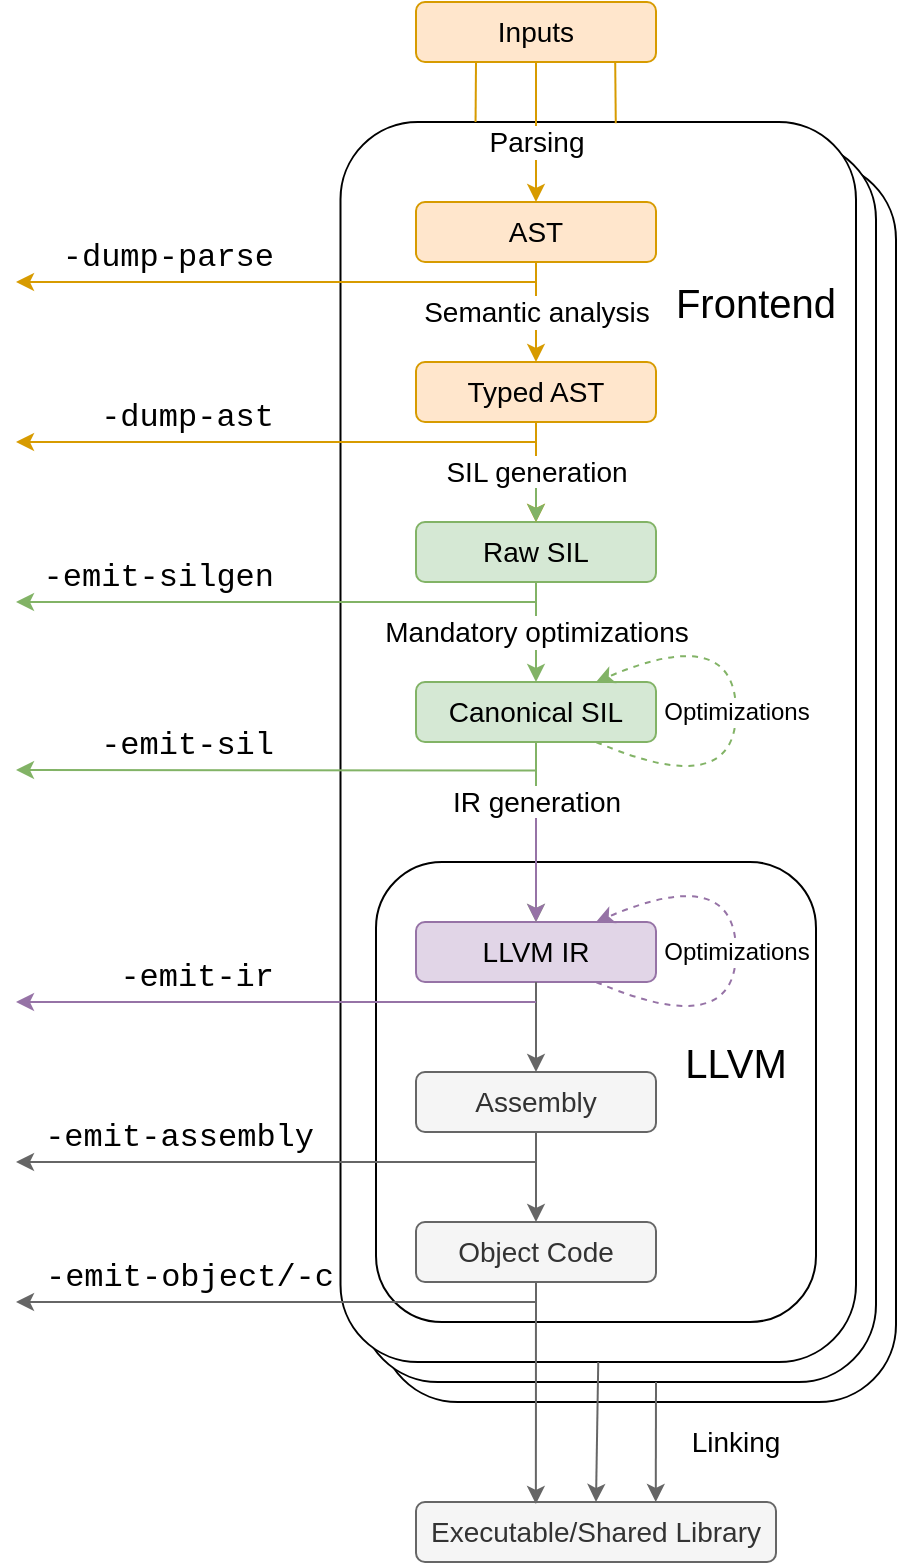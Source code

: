 <mxfile version="13.1.3" type="device"><diagram id="PWtQ6t8FfM7cwxmHAzHb" name="Page-1"><mxGraphModel dx="1097" dy="715" grid="1" gridSize="10" guides="1" tooltips="1" connect="1" arrows="1" fold="1" page="1" pageScale="1" pageWidth="827" pageHeight="1169" math="0" shadow="0"><root><mxCell id="0"/><mxCell id="1" parent="0"/><mxCell id="oJXyu7qe7vH2Chw4vyOx-75" value="" style="rounded=1;whiteSpace=wrap;html=1;fontSize=14;" parent="1" vertex="1"><mxGeometry x="302.25" y="140" width="257.75" height="620" as="geometry"/></mxCell><mxCell id="oJXyu7qe7vH2Chw4vyOx-74" value="" style="rounded=1;whiteSpace=wrap;html=1;fontSize=14;" parent="1" vertex="1"><mxGeometry x="292.25" y="130" width="257.75" height="620" as="geometry"/></mxCell><mxCell id="oJXyu7qe7vH2Chw4vyOx-18" value="" style="rounded=1;whiteSpace=wrap;html=1;fontSize=14;" parent="1" vertex="1"><mxGeometry x="282.25" y="120" width="257.75" height="620" as="geometry"/></mxCell><mxCell id="oJXyu7qe7vH2Chw4vyOx-1" value="Inputs" style="rounded=1;whiteSpace=wrap;html=1;fontSize=14;fillColor=#ffe6cc;strokeColor=#d79b00;" parent="1" vertex="1"><mxGeometry x="320" y="60" width="120" height="30" as="geometry"/></mxCell><mxCell id="oJXyu7qe7vH2Chw4vyOx-3" value="AST" style="rounded=1;whiteSpace=wrap;html=1;fontSize=14;fillColor=#ffe6cc;strokeColor=#d79b00;" parent="1" vertex="1"><mxGeometry x="320" y="160" width="120" height="30" as="geometry"/></mxCell><mxCell id="oJXyu7qe7vH2Chw4vyOx-11" value="Typed AST" style="rounded=1;whiteSpace=wrap;html=1;fontSize=14;fillColor=#ffe6cc;strokeColor=#d79b00;" parent="1" vertex="1"><mxGeometry x="320" y="240" width="120" height="30" as="geometry"/></mxCell><mxCell id="oJXyu7qe7vH2Chw4vyOx-12" value="Raw SIL" style="rounded=1;whiteSpace=wrap;html=1;fontSize=14;fillColor=#d5e8d4;strokeColor=#82b366;" parent="1" vertex="1"><mxGeometry x="320" y="320" width="120" height="30" as="geometry"/></mxCell><mxCell id="oJXyu7qe7vH2Chw4vyOx-13" value="Canonical&amp;nbsp;SIL" style="rounded=1;whiteSpace=wrap;html=1;fontSize=14;fillColor=#d5e8d4;strokeColor=#82b366;" parent="1" vertex="1"><mxGeometry x="320" y="400" width="120" height="30" as="geometry"/></mxCell><mxCell id="oJXyu7qe7vH2Chw4vyOx-17" value="Executable/Shared Library" style="rounded=1;whiteSpace=wrap;html=1;fontSize=14;fillColor=#f5f5f5;strokeColor=#666666;fontColor=#333333;" parent="1" vertex="1"><mxGeometry x="320" y="810" width="180" height="30" as="geometry"/></mxCell><mxCell id="oJXyu7qe7vH2Chw4vyOx-25" value="Parsing" style="endArrow=classic;html=1;exitX=0.5;exitY=1;exitDx=0;exitDy=0;fontSize=14;fillColor=#ffe6cc;strokeColor=#d79b00;" parent="1" source="oJXyu7qe7vH2Chw4vyOx-1" target="oJXyu7qe7vH2Chw4vyOx-3" edge="1"><mxGeometry x="0.143" width="50" height="50" relative="1" as="geometry"><mxPoint x="390" y="430" as="sourcePoint"/><mxPoint x="440" y="380" as="targetPoint"/><mxPoint as="offset"/></mxGeometry></mxCell><mxCell id="oJXyu7qe7vH2Chw4vyOx-29" value="" style="endArrow=none;html=1;entryX=0.83;entryY=0.998;entryDx=0;entryDy=0;fontSize=14;exitX=0.534;exitY=0.001;exitDx=0;exitDy=0;entryPerimeter=0;exitPerimeter=0;fillColor=#ffe6cc;strokeColor=#d79b00;" parent="1" source="oJXyu7qe7vH2Chw4vyOx-18" target="oJXyu7qe7vH2Chw4vyOx-1" edge="1"><mxGeometry width="50" height="50" relative="1" as="geometry"><mxPoint x="410" y="130" as="sourcePoint"/><mxPoint x="440" y="430" as="targetPoint"/></mxGeometry></mxCell><mxCell id="oJXyu7qe7vH2Chw4vyOx-30" value="" style="endArrow=none;html=1;fontSize=14;exitX=0.262;exitY=0;exitDx=0;exitDy=0;exitPerimeter=0;fillColor=#ffe6cc;strokeColor=#d79b00;" parent="1" source="oJXyu7qe7vH2Chw4vyOx-18" edge="1"><mxGeometry width="50" height="50" relative="1" as="geometry"><mxPoint x="342" y="120" as="sourcePoint"/><mxPoint x="350" y="90" as="targetPoint"/></mxGeometry></mxCell><mxCell id="oJXyu7qe7vH2Chw4vyOx-31" value="Semantic analysis" style="endArrow=classic;html=1;exitX=0.5;exitY=1;exitDx=0;exitDy=0;fontSize=14;fillColor=#ffe6cc;strokeColor=#d79b00;" parent="1" source="oJXyu7qe7vH2Chw4vyOx-3" target="oJXyu7qe7vH2Chw4vyOx-11" edge="1"><mxGeometry width="50" height="50" relative="1" as="geometry"><mxPoint x="390" y="460" as="sourcePoint"/><mxPoint x="440" y="410" as="targetPoint"/></mxGeometry></mxCell><mxCell id="oJXyu7qe7vH2Chw4vyOx-32" value="SIL generation" style="endArrow=classic;html=1;exitX=0.5;exitY=1;exitDx=0;exitDy=0;entryX=0.5;entryY=0;entryDx=0;entryDy=0;fontSize=14;labelPosition=center;verticalLabelPosition=middle;align=center;verticalAlign=middle;fillColor=#ffe6cc;strokeColor=#d79b00;" parent="1" source="oJXyu7qe7vH2Chw4vyOx-11" target="oJXyu7qe7vH2Chw4vyOx-12" edge="1"><mxGeometry width="50" height="50" relative="1" as="geometry"><mxPoint x="390" y="460" as="sourcePoint"/><mxPoint x="440" y="410" as="targetPoint"/></mxGeometry></mxCell><mxCell id="oJXyu7qe7vH2Chw4vyOx-33" value="Mandatory optimizations" style="endArrow=classic;html=1;exitX=0.5;exitY=1;exitDx=0;exitDy=0;entryX=0.5;entryY=0;entryDx=0;entryDy=0;fontSize=14;fillColor=#d5e8d4;strokeColor=#82b366;" parent="1" source="oJXyu7qe7vH2Chw4vyOx-12" target="oJXyu7qe7vH2Chw4vyOx-13" edge="1"><mxGeometry width="50" height="50" relative="1" as="geometry"><mxPoint x="390" y="460" as="sourcePoint"/><mxPoint x="440" y="410" as="targetPoint"/></mxGeometry></mxCell><mxCell id="oJXyu7qe7vH2Chw4vyOx-34" value="Optimizations" style="curved=1;endArrow=classic;html=1;entryX=0.75;entryY=0;entryDx=0;entryDy=0;exitX=0.75;exitY=1;exitDx=0;exitDy=0;fontSize=12;dashed=1;fillColor=#d5e8d4;strokeColor=#82b366;" parent="1" source="oJXyu7qe7vH2Chw4vyOx-13" target="oJXyu7qe7vH2Chw4vyOx-13" edge="1"><mxGeometry width="50" height="50" relative="1" as="geometry"><mxPoint x="422" y="432" as="sourcePoint"/><mxPoint x="440" y="410" as="targetPoint"/><Array as="points"><mxPoint x="480" y="460"/><mxPoint x="480" y="370"/></Array></mxGeometry></mxCell><mxCell id="oJXyu7qe7vH2Chw4vyOx-50" value="&lt;font style=&quot;font-size: 20px;&quot;&gt;Frontend&lt;/font&gt;" style="text;html=1;strokeColor=none;fillColor=none;align=center;verticalAlign=middle;whiteSpace=wrap;rounded=0;fontSize=20;" parent="1" vertex="1"><mxGeometry x="470" y="200" width="40" height="20" as="geometry"/></mxCell><mxCell id="oJXyu7qe7vH2Chw4vyOx-60" value="" style="endArrow=classic;html=1;shadow=0;fontSize=14;exitX=0.5;exitY=1;exitDx=0;exitDy=0;entryX=0.5;entryY=0;entryDx=0;entryDy=0;fillColor=#f5f5f5;strokeColor=#666666;" parent="1" source="oJXyu7qe7vH2Chw4vyOx-18" target="oJXyu7qe7vH2Chw4vyOx-17" edge="1"><mxGeometry width="50" height="50" relative="1" as="geometry"><mxPoint x="390" y="550" as="sourcePoint"/><mxPoint x="440" y="500" as="targetPoint"/></mxGeometry></mxCell><mxCell id="oJXyu7qe7vH2Chw4vyOx-61" value="" style="endArrow=classic;html=1;shadow=0;fontSize=14;entryX=0.666;entryY=0;entryDx=0;entryDy=0;entryPerimeter=0;fillColor=#f5f5f5;strokeColor=#666666;" parent="1" target="oJXyu7qe7vH2Chw4vyOx-17" edge="1"><mxGeometry width="50" height="50" relative="1" as="geometry"><mxPoint x="440" y="750" as="sourcePoint"/><mxPoint x="510" y="820" as="targetPoint"/></mxGeometry></mxCell><mxCell id="oJXyu7qe7vH2Chw4vyOx-62" value="&lt;font style=&quot;font-size: 14px&quot;&gt;Linking&lt;/font&gt;" style="text;html=1;strokeColor=none;fillColor=none;align=center;verticalAlign=middle;whiteSpace=wrap;rounded=0;fontSize=14;" parent="1" vertex="1"><mxGeometry x="460" y="770" width="40" height="20" as="geometry"/></mxCell><mxCell id="oJXyu7qe7vH2Chw4vyOx-67" value="-dump-ast" style="endArrow=classic;html=1;shadow=0;fontSize=16;fontFamily=Courier New;labelPosition=left;verticalLabelPosition=top;align=right;verticalAlign=bottom;fillColor=#ffe6cc;strokeColor=#d79b00;" parent="1" edge="1"><mxGeometry width="50" height="50" relative="1" as="geometry"><mxPoint x="380" y="280" as="sourcePoint"/><mxPoint x="120" y="280" as="targetPoint"/></mxGeometry></mxCell><mxCell id="oJXyu7qe7vH2Chw4vyOx-68" value="-emit-silgen" style="endArrow=classic;html=1;shadow=0;fontSize=16;fontFamily=Courier New;labelPosition=left;verticalLabelPosition=top;align=right;verticalAlign=bottom;fillColor=#d5e8d4;strokeColor=#82b366;" parent="1" edge="1"><mxGeometry width="50" height="50" relative="1" as="geometry"><mxPoint x="380" y="360" as="sourcePoint"/><mxPoint x="120" y="360" as="targetPoint"/></mxGeometry></mxCell><mxCell id="oJXyu7qe7vH2Chw4vyOx-69" value="-emit-sil" style="endArrow=classic;html=1;shadow=0;fontSize=16;fontFamily=Courier New;labelPosition=left;verticalLabelPosition=top;align=right;verticalAlign=bottom;fillColor=#d5e8d4;strokeColor=#82b366;" parent="1" edge="1"><mxGeometry width="50" height="50" relative="1" as="geometry"><mxPoint x="380" y="444.29" as="sourcePoint"/><mxPoint x="120" y="444" as="targetPoint"/></mxGeometry></mxCell><mxCell id="oJXyu7qe7vH2Chw4vyOx-73" value="-dump-parse" style="endArrow=classic;html=1;shadow=0;fontSize=16;fontFamily=Courier New;labelPosition=left;verticalLabelPosition=top;align=right;verticalAlign=bottom;fillColor=#ffe6cc;strokeColor=#d79b00;" parent="1" edge="1"><mxGeometry width="50" height="50" relative="1" as="geometry"><mxPoint x="380" y="200" as="sourcePoint"/><mxPoint x="120" y="200" as="targetPoint"/></mxGeometry></mxCell><mxCell id="oJXyu7qe7vH2Chw4vyOx-77" value="" style="group" parent="1" vertex="1" connectable="0"><mxGeometry x="300" y="490" width="220" height="230" as="geometry"/></mxCell><mxCell id="oJXyu7qe7vH2Chw4vyOx-42" value="" style="rounded=1;whiteSpace=wrap;html=1;fontSize=14;" parent="oJXyu7qe7vH2Chw4vyOx-77" vertex="1"><mxGeometry width="220" height="230" as="geometry"/></mxCell><mxCell id="oJXyu7qe7vH2Chw4vyOx-14" value="LLVM IR" style="rounded=1;whiteSpace=wrap;html=1;fontSize=14;fillColor=#e1d5e7;strokeColor=#9673a6;" parent="oJXyu7qe7vH2Chw4vyOx-77" vertex="1"><mxGeometry x="20" y="30" width="120" height="30" as="geometry"/></mxCell><mxCell id="oJXyu7qe7vH2Chw4vyOx-15" value="Assembly" style="rounded=1;whiteSpace=wrap;html=1;fontSize=14;fillColor=#f5f5f5;strokeColor=#666666;fontColor=#333333;" parent="oJXyu7qe7vH2Chw4vyOx-77" vertex="1"><mxGeometry x="20" y="105" width="120" height="30" as="geometry"/></mxCell><mxCell id="oJXyu7qe7vH2Chw4vyOx-16" value="Object Code" style="rounded=1;whiteSpace=wrap;html=1;fontSize=14;fillColor=#f5f5f5;strokeColor=#666666;fontColor=#333333;" parent="oJXyu7qe7vH2Chw4vyOx-77" vertex="1"><mxGeometry x="20" y="180" width="120" height="30" as="geometry"/></mxCell><mxCell id="oJXyu7qe7vH2Chw4vyOx-37" value="Optimizations" style="curved=1;endArrow=classic;html=1;entryX=0.75;entryY=0;entryDx=0;entryDy=0;exitX=0.75;exitY=1;exitDx=0;exitDy=0;fontSize=12;dashed=1;fillColor=#e1d5e7;strokeColor=#9673a6;" parent="oJXyu7qe7vH2Chw4vyOx-77" edge="1"><mxGeometry width="50" height="50" relative="1" as="geometry"><mxPoint x="110" y="60" as="sourcePoint"/><mxPoint x="110" y="30" as="targetPoint"/><Array as="points"><mxPoint x="180" y="90"/><mxPoint x="180"/></Array></mxGeometry></mxCell><mxCell id="oJXyu7qe7vH2Chw4vyOx-46" style="edgeStyle=orthogonalEdgeStyle;rounded=0;orthogonalLoop=1;jettySize=auto;html=1;entryX=0.5;entryY=0;entryDx=0;entryDy=0;fontSize=14;fillColor=#f5f5f5;strokeColor=#666666;" parent="oJXyu7qe7vH2Chw4vyOx-77" source="oJXyu7qe7vH2Chw4vyOx-15" target="oJXyu7qe7vH2Chw4vyOx-16" edge="1"><mxGeometry relative="1" as="geometry"/></mxCell><mxCell id="oJXyu7qe7vH2Chw4vyOx-41" value="" style="endArrow=classic;html=1;exitX=0.5;exitY=1;exitDx=0;exitDy=0;entryX=0.5;entryY=0;entryDx=0;entryDy=0;fontSize=14;fillColor=#f5f5f5;strokeColor=#666666;" parent="oJXyu7qe7vH2Chw4vyOx-77" source="oJXyu7qe7vH2Chw4vyOx-14" target="oJXyu7qe7vH2Chw4vyOx-15" edge="1"><mxGeometry width="50" height="50" relative="1" as="geometry"><mxPoint x="-170" y="-20" as="sourcePoint"/><mxPoint x="-120" y="-70" as="targetPoint"/></mxGeometry></mxCell><mxCell id="oJXyu7qe7vH2Chw4vyOx-45" value="&lt;font style=&quot;font-size: 20px;&quot;&gt;LLVM&lt;/font&gt;" style="text;html=1;strokeColor=none;fillColor=none;align=center;verticalAlign=middle;whiteSpace=wrap;rounded=0;fontSize=20;" parent="oJXyu7qe7vH2Chw4vyOx-77" vertex="1"><mxGeometry x="160" y="90" width="40" height="20" as="geometry"/></mxCell><mxCell id="oJXyu7qe7vH2Chw4vyOx-38" value="IR generation" style="endArrow=classic;html=1;exitX=0.5;exitY=1;exitDx=0;exitDy=0;entryX=0.5;entryY=0;entryDx=0;entryDy=0;fontSize=14;fillColor=#d5e8d4;strokeColor=#82b366;" parent="1" source="oJXyu7qe7vH2Chw4vyOx-13" target="oJXyu7qe7vH2Chw4vyOx-14" edge="1"><mxGeometry x="-0.333" width="50" height="50" relative="1" as="geometry"><mxPoint x="390" y="460" as="sourcePoint"/><mxPoint x="440" y="410" as="targetPoint"/><mxPoint as="offset"/></mxGeometry></mxCell><mxCell id="oJXyu7qe7vH2Chw4vyOx-59" style="edgeStyle=none;rounded=0;jumpStyle=arc;orthogonalLoop=1;jettySize=auto;html=1;shadow=0;fontSize=14;entryX=0.333;entryY=0.033;entryDx=0;entryDy=0;entryPerimeter=0;fillColor=#f5f5f5;strokeColor=#666666;" parent="1" source="oJXyu7qe7vH2Chw4vyOx-16" target="oJXyu7qe7vH2Chw4vyOx-17" edge="1"><mxGeometry relative="1" as="geometry"><mxPoint x="380" y="820" as="targetPoint"/></mxGeometry></mxCell><mxCell id="oJXyu7qe7vH2Chw4vyOx-70" value="-emit-ir" style="endArrow=classic;html=1;shadow=0;fontSize=16;fontFamily=Courier New;labelPosition=left;verticalLabelPosition=top;align=right;verticalAlign=bottom;fillColor=#e1d5e7;strokeColor=#9673a6;" parent="1" edge="1"><mxGeometry width="50" height="50" relative="1" as="geometry"><mxPoint x="380" y="560" as="sourcePoint"/><mxPoint x="120" y="560" as="targetPoint"/></mxGeometry></mxCell><mxCell id="oJXyu7qe7vH2Chw4vyOx-71" value="-emit-assembly" style="endArrow=classic;html=1;shadow=0;fontSize=16;fontFamily=Courier New;labelPosition=left;verticalLabelPosition=top;align=right;verticalAlign=bottom;fillColor=#f5f5f5;strokeColor=#666666;" parent="1" edge="1"><mxGeometry x="-0.154" width="50" height="50" relative="1" as="geometry"><mxPoint x="380" y="640" as="sourcePoint"/><mxPoint x="120" y="640" as="targetPoint"/><mxPoint as="offset"/></mxGeometry></mxCell><mxCell id="oJXyu7qe7vH2Chw4vyOx-72" value="-emit-object/-c" style="endArrow=classic;html=1;shadow=0;fontSize=16;fontFamily=Courier New;labelPosition=left;verticalLabelPosition=top;align=right;verticalAlign=bottom;fillColor=#f5f5f5;strokeColor=#666666;" parent="1" edge="1"><mxGeometry x="-0.231" width="50" height="50" relative="1" as="geometry"><mxPoint x="380" y="710" as="sourcePoint"/><mxPoint x="120" y="710" as="targetPoint"/><mxPoint as="offset"/></mxGeometry></mxCell><mxCell id="V8cZHY2H_EQKeuJQF25P-4" value="" style="endArrow=classic;html=1;entryX=0.5;entryY=0;entryDx=0;entryDy=0;fillColor=#d5e8d4;strokeColor=#82b366;" edge="1" parent="1" target="oJXyu7qe7vH2Chw4vyOx-12"><mxGeometry width="50" height="50" relative="1" as="geometry"><mxPoint x="380" y="303" as="sourcePoint"/><mxPoint x="410" y="270" as="targetPoint"/></mxGeometry></mxCell><mxCell id="V8cZHY2H_EQKeuJQF25P-5" value="" style="endArrow=classic;html=1;entryX=0.5;entryY=0;entryDx=0;entryDy=0;fillColor=#e1d5e7;strokeColor=#9673a6;" edge="1" parent="1" target="oJXyu7qe7vH2Chw4vyOx-14"><mxGeometry width="50" height="50" relative="1" as="geometry"><mxPoint x="380" y="468" as="sourcePoint"/><mxPoint x="380" y="480" as="targetPoint"/></mxGeometry></mxCell></root></mxGraphModel></diagram></mxfile>